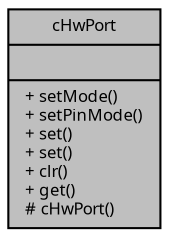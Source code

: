 digraph "cHwPort"
{
  edge [fontname="Sans",fontsize="8",labelfontname="Sans",labelfontsize="8"];
  node [fontname="Sans",fontsize="8",shape=record];
  Node1 [label="{cHwPort\n||+ setMode()\l+ setPinMode()\l+ set()\l+ set()\l+ clr()\l+ get()\l# cHwPort()\l}",height=0.2,width=0.4,color="black", fillcolor="grey75", style="filled", fontcolor="black"];
}

